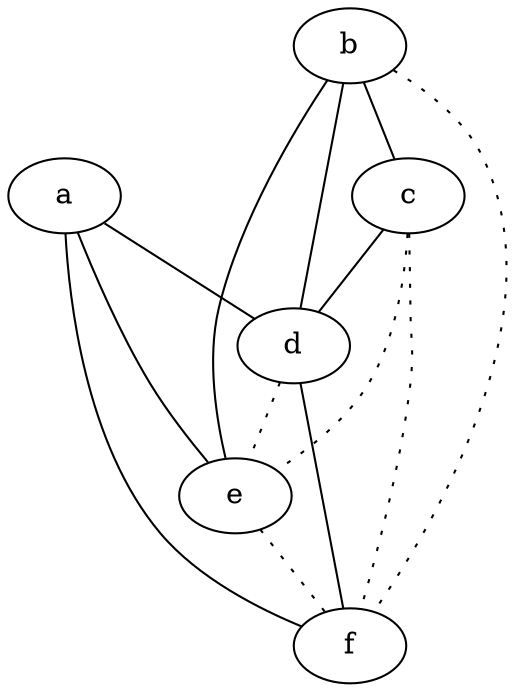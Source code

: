 graph {
a -- d;
a -- e;
a -- f;
b -- c;
b -- d;
b -- e;
b -- f [style=dotted];
c -- d;
c -- e [style=dotted];
c -- f [style=dotted];
d -- e [style=dotted];
d -- f;
e -- f [style=dotted];
}
